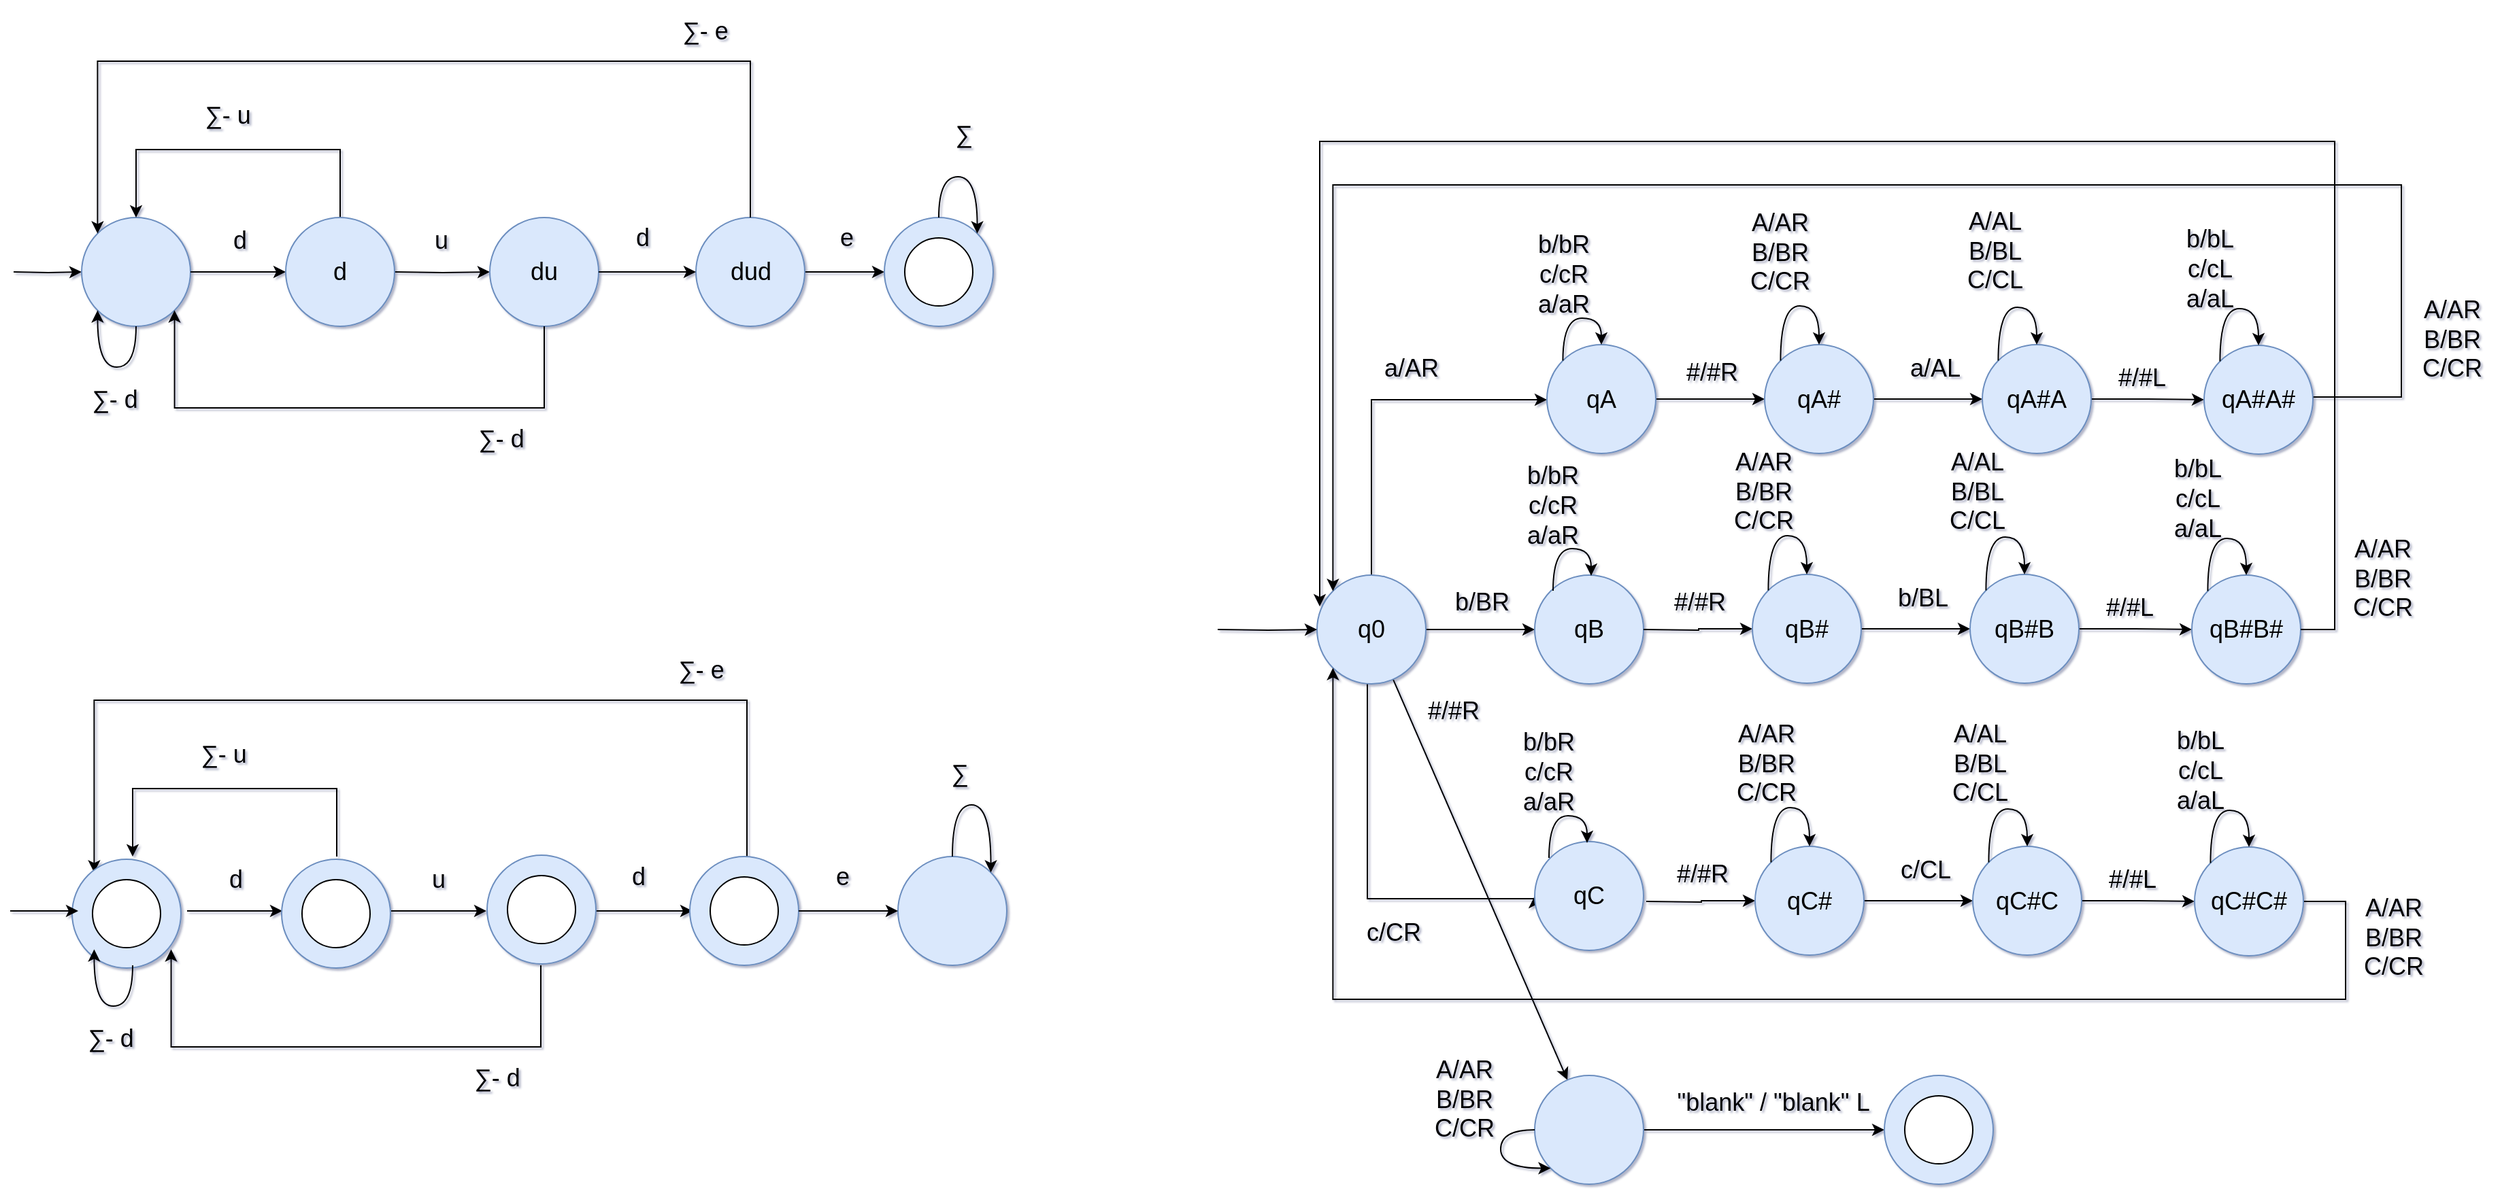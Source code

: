 <mxfile version="24.5.3" type="github">
  <diagram id="prtHgNgQTEPvFCAcTncT" name="Page-1">
    <mxGraphModel dx="1221" dy="1066" grid="0" gridSize="15" guides="1" tooltips="1" connect="1" arrows="1" fold="1" page="0" pageScale="1" pageWidth="827" pageHeight="1169" math="0" shadow="1">
      <root>
        <mxCell id="0" />
        <mxCell id="1" parent="0" />
        <mxCell id="mm9sd67sM0A_G5Sb0UkS-7" style="edgeStyle=orthogonalEdgeStyle;rounded=0;orthogonalLoop=1;jettySize=auto;html=1;entryX=0;entryY=0.5;entryDx=0;entryDy=0;fontSize=18;" parent="1" target="mm9sd67sM0A_G5Sb0UkS-6" edge="1">
          <mxGeometry relative="1" as="geometry">
            <mxPoint x="64" y="361" as="targetPoint" />
            <mxPoint x="54" y="361" as="sourcePoint" />
          </mxGeometry>
        </mxCell>
        <mxCell id="mm9sd67sM0A_G5Sb0UkS-6" value="" style="ellipse;whiteSpace=wrap;html=1;aspect=fixed;hachureGap=4;fillColor=#dae8fc;strokeColor=#6c8ebf;rounded=0;fontSize=18;" parent="1" vertex="1">
          <mxGeometry x="104" y="321" width="80" height="80" as="geometry" />
        </mxCell>
        <mxCell id="mm9sd67sM0A_G5Sb0UkS-9" style="edgeStyle=orthogonalEdgeStyle;rounded=0;orthogonalLoop=1;jettySize=auto;html=1;exitX=1;exitY=0.5;exitDx=0;exitDy=0;entryX=0;entryY=0.5;entryDx=0;entryDy=0;fontSize=18;" parent="1" source="mm9sd67sM0A_G5Sb0UkS-6" target="mm9sd67sM0A_G5Sb0UkS-8" edge="1">
          <mxGeometry relative="1" as="geometry" />
        </mxCell>
        <mxCell id="mm9sd67sM0A_G5Sb0UkS-20" style="edgeStyle=orthogonalEdgeStyle;rounded=0;orthogonalLoop=1;jettySize=auto;html=1;exitX=1;exitY=0.5;exitDx=0;exitDy=0;entryX=0;entryY=0.5;entryDx=0;entryDy=0;fontSize=18;" parent="1" target="mm9sd67sM0A_G5Sb0UkS-22" edge="1">
          <mxGeometry relative="1" as="geometry">
            <mxPoint x="334" y="361" as="sourcePoint" />
          </mxGeometry>
        </mxCell>
        <mxCell id="mm9sd67sM0A_G5Sb0UkS-21" value="" style="group;fontSize=18;" parent="1" vertex="1" connectable="0">
          <mxGeometry x="404" y="321" width="80" height="80" as="geometry" />
        </mxCell>
        <mxCell id="mm9sd67sM0A_G5Sb0UkS-22" value="du" style="ellipse;whiteSpace=wrap;html=1;aspect=fixed;hachureGap=4;fillColor=#dae8fc;strokeColor=#6c8ebf;rounded=0;fontSize=18;" parent="mm9sd67sM0A_G5Sb0UkS-21" vertex="1">
          <mxGeometry width="80" height="80" as="geometry" />
        </mxCell>
        <mxCell id="mm9sd67sM0A_G5Sb0UkS-23" value="u" style="text;html=1;align=center;verticalAlign=middle;resizable=0;points=[];autosize=1;strokeColor=none;fillColor=none;fontSize=18;" parent="1" vertex="1">
          <mxGeometry x="345.5" y="315" width="45" height="45" as="geometry" />
        </mxCell>
        <mxCell id="mm9sd67sM0A_G5Sb0UkS-24" value="" style="group;fontSize=18;" parent="1" vertex="1" connectable="0">
          <mxGeometry x="555.5" y="321" width="80" height="80" as="geometry" />
        </mxCell>
        <mxCell id="mm9sd67sM0A_G5Sb0UkS-31" style="edgeStyle=orthogonalEdgeStyle;rounded=0;orthogonalLoop=1;jettySize=auto;html=1;exitX=1;exitY=0.5;exitDx=0;exitDy=0;fontSize=18;" parent="mm9sd67sM0A_G5Sb0UkS-24" source="mm9sd67sM0A_G5Sb0UkS-25" edge="1">
          <mxGeometry relative="1" as="geometry">
            <mxPoint x="138.5" y="40" as="targetPoint" />
          </mxGeometry>
        </mxCell>
        <mxCell id="mm9sd67sM0A_G5Sb0UkS-25" value="dud" style="ellipse;whiteSpace=wrap;html=1;aspect=fixed;hachureGap=4;fillColor=#dae8fc;strokeColor=#6c8ebf;rounded=0;fontSize=18;" parent="mm9sd67sM0A_G5Sb0UkS-24" vertex="1">
          <mxGeometry width="80" height="80" as="geometry" />
        </mxCell>
        <mxCell id="mm9sd67sM0A_G5Sb0UkS-27" style="edgeStyle=orthogonalEdgeStyle;rounded=0;orthogonalLoop=1;jettySize=auto;html=1;exitX=1;exitY=0.5;exitDx=0;exitDy=0;entryX=0;entryY=0.5;entryDx=0;entryDy=0;fontSize=18;" parent="1" source="mm9sd67sM0A_G5Sb0UkS-22" target="mm9sd67sM0A_G5Sb0UkS-25" edge="1">
          <mxGeometry relative="1" as="geometry" />
        </mxCell>
        <mxCell id="mm9sd67sM0A_G5Sb0UkS-28" value="d" style="text;html=1;align=center;verticalAlign=middle;resizable=0;points=[];autosize=1;strokeColor=none;fillColor=none;fontSize=18;" parent="1" vertex="1">
          <mxGeometry x="493" y="313" width="45" height="45" as="geometry" />
        </mxCell>
        <mxCell id="mm9sd67sM0A_G5Sb0UkS-32" value="e" style="text;html=1;align=center;verticalAlign=middle;resizable=0;points=[];autosize=1;strokeColor=none;fillColor=none;fontSize=18;" parent="1" vertex="1">
          <mxGeometry x="643" y="313" width="45" height="45" as="geometry" />
        </mxCell>
        <mxCell id="mm9sd67sM0A_G5Sb0UkS-35" value="" style="ellipse;whiteSpace=wrap;html=1;aspect=fixed;hachureGap=4;fillColor=#dae8fc;strokeColor=#6c8ebf;rounded=0;fontSize=18;" parent="1" vertex="1">
          <mxGeometry x="694" y="321" width="80" height="80" as="geometry" />
        </mxCell>
        <mxCell id="mm9sd67sM0A_G5Sb0UkS-36" value="" style="ellipse;whiteSpace=wrap;html=1;aspect=fixed;hachureGap=4;rounded=0;fontSize=18;" parent="1" vertex="1">
          <mxGeometry x="709" y="336" width="50" height="50" as="geometry" />
        </mxCell>
        <mxCell id="mm9sd67sM0A_G5Sb0UkS-37" style="edgeStyle=orthogonalEdgeStyle;rounded=0;orthogonalLoop=1;jettySize=auto;html=1;exitX=0.5;exitY=0;exitDx=0;exitDy=0;entryX=0.5;entryY=0;entryDx=0;entryDy=0;fontSize=18;" parent="1" source="mm9sd67sM0A_G5Sb0UkS-8" target="mm9sd67sM0A_G5Sb0UkS-6" edge="1">
          <mxGeometry relative="1" as="geometry">
            <Array as="points">
              <mxPoint x="294" y="271" />
              <mxPoint x="144" y="271" />
            </Array>
          </mxGeometry>
        </mxCell>
        <mxCell id="mm9sd67sM0A_G5Sb0UkS-38" style="edgeStyle=orthogonalEdgeStyle;rounded=0;orthogonalLoop=1;jettySize=auto;html=1;exitX=0.5;exitY=1;exitDx=0;exitDy=0;entryX=0;entryY=1;entryDx=0;entryDy=0;curved=1;fontSize=18;" parent="1" source="mm9sd67sM0A_G5Sb0UkS-6" target="mm9sd67sM0A_G5Sb0UkS-6" edge="1">
          <mxGeometry relative="1" as="geometry">
            <Array as="points">
              <mxPoint x="144" y="431" />
              <mxPoint x="116" y="431" />
            </Array>
          </mxGeometry>
        </mxCell>
        <mxCell id="mm9sd67sM0A_G5Sb0UkS-39" style="edgeStyle=orthogonalEdgeStyle;rounded=0;orthogonalLoop=1;jettySize=auto;html=1;exitX=0.5;exitY=0;exitDx=0;exitDy=0;entryX=1;entryY=0;entryDx=0;entryDy=0;curved=1;fontSize=18;" parent="1" source="mm9sd67sM0A_G5Sb0UkS-35" target="mm9sd67sM0A_G5Sb0UkS-35" edge="1">
          <mxGeometry relative="1" as="geometry">
            <Array as="points">
              <mxPoint x="734" y="291" />
              <mxPoint x="762" y="291" />
            </Array>
          </mxGeometry>
        </mxCell>
        <mxCell id="mm9sd67sM0A_G5Sb0UkS-40" value="∑" style="text;html=1;align=center;verticalAlign=middle;resizable=0;points=[];autosize=1;strokeColor=none;fillColor=none;fontSize=18;" parent="1" vertex="1">
          <mxGeometry x="729" y="237" width="45" height="45" as="geometry" />
        </mxCell>
        <mxCell id="mm9sd67sM0A_G5Sb0UkS-42" value="∑- u" style="text;html=1;align=center;verticalAlign=middle;resizable=0;points=[];autosize=1;strokeColor=none;fillColor=none;strokeWidth=1;fontSize=18;" parent="1" vertex="1">
          <mxGeometry x="173" y="223" width="75" height="45" as="geometry" />
        </mxCell>
        <mxCell id="mm9sd67sM0A_G5Sb0UkS-11" value="" style="group;fontSize=18;" parent="1" vertex="1" connectable="0">
          <mxGeometry x="254" y="321" width="80" height="80" as="geometry" />
        </mxCell>
        <mxCell id="mm9sd67sM0A_G5Sb0UkS-8" value="d" style="ellipse;whiteSpace=wrap;html=1;aspect=fixed;hachureGap=4;fillColor=#dae8fc;strokeColor=#6c8ebf;rounded=0;fontSize=18;" parent="mm9sd67sM0A_G5Sb0UkS-11" vertex="1">
          <mxGeometry width="80" height="80" as="geometry" />
        </mxCell>
        <mxCell id="mm9sd67sM0A_G5Sb0UkS-14" value="d" style="text;html=1;align=center;verticalAlign=middle;resizable=0;points=[];autosize=1;strokeColor=none;fillColor=none;fontSize=18;" parent="1" vertex="1">
          <mxGeometry x="197" y="315" width="45" height="45" as="geometry" />
        </mxCell>
        <mxCell id="mm9sd67sM0A_G5Sb0UkS-44" value="∑- d" style="text;html=1;align=center;verticalAlign=middle;resizable=0;points=[];autosize=1;strokeColor=none;fillColor=none;fontSize=18;" parent="1" vertex="1">
          <mxGeometry x="90" y="432" width="75" height="45" as="geometry" />
        </mxCell>
        <mxCell id="M_DK1BdY7dgoIv5enWq1-1" style="edgeStyle=orthogonalEdgeStyle;rounded=0;orthogonalLoop=1;jettySize=auto;html=1;exitX=0.5;exitY=1;exitDx=0;exitDy=0;entryX=1;entryY=1;entryDx=0;entryDy=0;" parent="1" source="mm9sd67sM0A_G5Sb0UkS-22" target="mm9sd67sM0A_G5Sb0UkS-6" edge="1">
          <mxGeometry relative="1" as="geometry">
            <Array as="points">
              <mxPoint x="444" y="461" />
              <mxPoint x="172" y="461" />
            </Array>
          </mxGeometry>
        </mxCell>
        <mxCell id="M_DK1BdY7dgoIv5enWq1-2" value="∑- d" style="text;html=1;align=center;verticalAlign=middle;resizable=0;points=[];autosize=1;strokeColor=none;fillColor=none;fontSize=18;" parent="1" vertex="1">
          <mxGeometry x="374" y="461" width="75" height="45" as="geometry" />
        </mxCell>
        <mxCell id="M_DK1BdY7dgoIv5enWq1-3" style="edgeStyle=orthogonalEdgeStyle;rounded=0;orthogonalLoop=1;jettySize=auto;html=1;exitX=0.5;exitY=0;exitDx=0;exitDy=0;entryX=0;entryY=0;entryDx=0;entryDy=0;" parent="1" source="mm9sd67sM0A_G5Sb0UkS-25" target="mm9sd67sM0A_G5Sb0UkS-6" edge="1">
          <mxGeometry relative="1" as="geometry">
            <Array as="points">
              <mxPoint x="596" y="206" />
              <mxPoint x="116" y="206" />
            </Array>
          </mxGeometry>
        </mxCell>
        <mxCell id="M_DK1BdY7dgoIv5enWq1-4" value="∑- e" style="text;html=1;align=center;verticalAlign=middle;resizable=0;points=[];autosize=1;strokeColor=none;fillColor=none;fontSize=18;" parent="1" vertex="1">
          <mxGeometry x="524" y="161" width="75" height="45" as="geometry" />
        </mxCell>
        <mxCell id="M_DK1BdY7dgoIv5enWq1-35" style="edgeStyle=orthogonalEdgeStyle;rounded=0;orthogonalLoop=1;jettySize=auto;html=1;exitX=1;exitY=0.5;exitDx=0;exitDy=0;entryX=0;entryY=0.5;entryDx=0;entryDy=0;fontSize=18;" parent="1" edge="1">
          <mxGeometry relative="1" as="geometry">
            <mxPoint x="181.5" y="831" as="sourcePoint" />
            <mxPoint x="251.5" y="831" as="targetPoint" />
          </mxGeometry>
        </mxCell>
        <mxCell id="M_DK1BdY7dgoIv5enWq1-36" style="edgeStyle=orthogonalEdgeStyle;rounded=0;orthogonalLoop=1;jettySize=auto;html=1;exitX=1;exitY=0.5;exitDx=0;exitDy=0;entryX=0;entryY=0.5;entryDx=0;entryDy=0;fontSize=18;" parent="1" edge="1">
          <mxGeometry relative="1" as="geometry">
            <mxPoint x="331.5" y="831" as="sourcePoint" />
            <mxPoint x="401.5" y="831" as="targetPoint" />
          </mxGeometry>
        </mxCell>
        <mxCell id="M_DK1BdY7dgoIv5enWq1-39" value="u" style="text;html=1;align=center;verticalAlign=middle;resizable=0;points=[];autosize=1;strokeColor=none;fillColor=none;fontSize=18;" parent="1" vertex="1">
          <mxGeometry x="343" y="785" width="45" height="45" as="geometry" />
        </mxCell>
        <mxCell id="M_DK1BdY7dgoIv5enWq1-43" style="edgeStyle=orthogonalEdgeStyle;rounded=0;orthogonalLoop=1;jettySize=auto;html=1;exitX=1;exitY=0.5;exitDx=0;exitDy=0;entryX=0;entryY=0.5;entryDx=0;entryDy=0;fontSize=18;" parent="1" edge="1">
          <mxGeometry relative="1" as="geometry">
            <mxPoint x="481.5" y="831" as="sourcePoint" />
            <mxPoint x="553" y="831" as="targetPoint" />
          </mxGeometry>
        </mxCell>
        <mxCell id="M_DK1BdY7dgoIv5enWq1-44" value="d" style="text;html=1;align=center;verticalAlign=middle;resizable=0;points=[];autosize=1;strokeColor=none;fillColor=none;fontSize=18;" parent="1" vertex="1">
          <mxGeometry x="490.5" y="783" width="45" height="45" as="geometry" />
        </mxCell>
        <mxCell id="M_DK1BdY7dgoIv5enWq1-45" value="e" style="text;html=1;align=center;verticalAlign=middle;resizable=0;points=[];autosize=1;strokeColor=none;fillColor=none;fontSize=18;" parent="1" vertex="1">
          <mxGeometry x="640.5" y="783" width="45" height="45" as="geometry" />
        </mxCell>
        <mxCell id="M_DK1BdY7dgoIv5enWq1-48" style="edgeStyle=orthogonalEdgeStyle;rounded=0;orthogonalLoop=1;jettySize=auto;html=1;exitX=0.5;exitY=0;exitDx=0;exitDy=0;entryX=0.5;entryY=0;entryDx=0;entryDy=0;fontSize=18;" parent="1" edge="1">
          <mxGeometry relative="1" as="geometry">
            <Array as="points">
              <mxPoint x="291.5" y="741" />
              <mxPoint x="141.5" y="741" />
            </Array>
            <mxPoint x="291.5" y="791" as="sourcePoint" />
            <mxPoint x="141.5" y="791" as="targetPoint" />
          </mxGeometry>
        </mxCell>
        <mxCell id="M_DK1BdY7dgoIv5enWq1-51" value="∑" style="text;html=1;align=center;verticalAlign=middle;resizable=0;points=[];autosize=1;strokeColor=none;fillColor=none;fontSize=18;" parent="1" vertex="1">
          <mxGeometry x="726.5" y="707" width="45" height="45" as="geometry" />
        </mxCell>
        <mxCell id="M_DK1BdY7dgoIv5enWq1-52" value="∑- u" style="text;html=1;align=center;verticalAlign=middle;resizable=0;points=[];autosize=1;strokeColor=none;fillColor=none;strokeWidth=1;fontSize=18;" parent="1" vertex="1">
          <mxGeometry x="170.5" y="693" width="75" height="45" as="geometry" />
        </mxCell>
        <mxCell id="M_DK1BdY7dgoIv5enWq1-55" value="d" style="text;html=1;align=center;verticalAlign=middle;resizable=0;points=[];autosize=1;strokeColor=none;fillColor=none;fontSize=18;" parent="1" vertex="1">
          <mxGeometry x="194.5" y="785" width="45" height="45" as="geometry" />
        </mxCell>
        <mxCell id="M_DK1BdY7dgoIv5enWq1-56" value="∑- d" style="text;html=1;align=center;verticalAlign=middle;resizable=0;points=[];autosize=1;strokeColor=none;fillColor=none;fontSize=18;" parent="1" vertex="1">
          <mxGeometry x="87.5" y="902" width="75" height="45" as="geometry" />
        </mxCell>
        <mxCell id="M_DK1BdY7dgoIv5enWq1-57" style="edgeStyle=orthogonalEdgeStyle;rounded=0;orthogonalLoop=1;jettySize=auto;html=1;exitX=0.5;exitY=1;exitDx=0;exitDy=0;entryX=1;entryY=1;entryDx=0;entryDy=0;" parent="1" edge="1">
          <mxGeometry relative="1" as="geometry">
            <Array as="points">
              <mxPoint x="441.5" y="931" />
              <mxPoint x="169.5" y="931" />
            </Array>
            <mxPoint x="441.5" y="871" as="sourcePoint" />
            <mxPoint x="169.784" y="859.284" as="targetPoint" />
          </mxGeometry>
        </mxCell>
        <mxCell id="M_DK1BdY7dgoIv5enWq1-58" value="∑- d" style="text;html=1;align=center;verticalAlign=middle;resizable=0;points=[];autosize=1;strokeColor=none;fillColor=none;fontSize=18;" parent="1" vertex="1">
          <mxGeometry x="371.5" y="931" width="75" height="45" as="geometry" />
        </mxCell>
        <mxCell id="M_DK1BdY7dgoIv5enWq1-59" style="edgeStyle=orthogonalEdgeStyle;rounded=0;orthogonalLoop=1;jettySize=auto;html=1;exitX=0.5;exitY=0;exitDx=0;exitDy=0;entryX=0;entryY=0;entryDx=0;entryDy=0;" parent="1" edge="1">
          <mxGeometry relative="1" as="geometry">
            <Array as="points">
              <mxPoint x="593.5" y="676" />
              <mxPoint x="113.5" y="676" />
            </Array>
            <mxPoint x="593" y="791" as="sourcePoint" />
            <mxPoint x="113.216" y="802.716" as="targetPoint" />
          </mxGeometry>
        </mxCell>
        <mxCell id="M_DK1BdY7dgoIv5enWq1-60" value="∑- e" style="text;html=1;align=center;verticalAlign=middle;resizable=0;points=[];autosize=1;strokeColor=none;fillColor=none;fontSize=18;" parent="1" vertex="1">
          <mxGeometry x="521.5" y="631" width="75" height="45" as="geometry" />
        </mxCell>
        <mxCell id="M_DK1BdY7dgoIv5enWq1-65" value="" style="group" parent="1" vertex="1" connectable="0">
          <mxGeometry x="551" y="791" width="80" height="80" as="geometry" />
        </mxCell>
        <mxCell id="M_DK1BdY7dgoIv5enWq1-66" value="" style="ellipse;whiteSpace=wrap;html=1;aspect=fixed;hachureGap=4;fillColor=#dae8fc;strokeColor=#6c8ebf;rounded=0;fontSize=18;" parent="M_DK1BdY7dgoIv5enWq1-65" vertex="1">
          <mxGeometry width="80" height="80" as="geometry" />
        </mxCell>
        <mxCell id="M_DK1BdY7dgoIv5enWq1-67" value="" style="ellipse;whiteSpace=wrap;html=1;aspect=fixed;hachureGap=4;rounded=0;fontSize=18;" parent="M_DK1BdY7dgoIv5enWq1-65" vertex="1">
          <mxGeometry x="15" y="15" width="50" height="50" as="geometry" />
        </mxCell>
        <mxCell id="M_DK1BdY7dgoIv5enWq1-69" value="" style="group" parent="1" vertex="1" connectable="0">
          <mxGeometry x="402" y="790" width="80" height="80" as="geometry" />
        </mxCell>
        <mxCell id="M_DK1BdY7dgoIv5enWq1-70" value="" style="ellipse;whiteSpace=wrap;html=1;aspect=fixed;hachureGap=4;fillColor=#dae8fc;strokeColor=#6c8ebf;rounded=0;fontSize=18;" parent="M_DK1BdY7dgoIv5enWq1-69" vertex="1">
          <mxGeometry width="80" height="80" as="geometry" />
        </mxCell>
        <mxCell id="M_DK1BdY7dgoIv5enWq1-71" value="" style="ellipse;whiteSpace=wrap;html=1;aspect=fixed;hachureGap=4;rounded=0;fontSize=18;" parent="M_DK1BdY7dgoIv5enWq1-69" vertex="1">
          <mxGeometry x="15" y="15" width="50" height="50" as="geometry" />
        </mxCell>
        <mxCell id="M_DK1BdY7dgoIv5enWq1-72" value="" style="group" parent="1" vertex="1" connectable="0">
          <mxGeometry x="251" y="793" width="80" height="80" as="geometry" />
        </mxCell>
        <mxCell id="M_DK1BdY7dgoIv5enWq1-73" value="" style="ellipse;whiteSpace=wrap;html=1;aspect=fixed;hachureGap=4;fillColor=#dae8fc;strokeColor=#6c8ebf;rounded=0;fontSize=18;" parent="M_DK1BdY7dgoIv5enWq1-72" vertex="1">
          <mxGeometry width="80" height="80" as="geometry" />
        </mxCell>
        <mxCell id="M_DK1BdY7dgoIv5enWq1-74" value="" style="ellipse;whiteSpace=wrap;html=1;aspect=fixed;hachureGap=4;rounded=0;fontSize=18;" parent="M_DK1BdY7dgoIv5enWq1-72" vertex="1">
          <mxGeometry x="15" y="15" width="50" height="50" as="geometry" />
        </mxCell>
        <mxCell id="M_DK1BdY7dgoIv5enWq1-75" value="" style="group" parent="1" vertex="1" connectable="0">
          <mxGeometry x="97" y="793" width="80" height="80" as="geometry" />
        </mxCell>
        <mxCell id="M_DK1BdY7dgoIv5enWq1-76" value="" style="ellipse;whiteSpace=wrap;html=1;aspect=fixed;hachureGap=4;fillColor=#dae8fc;strokeColor=#6c8ebf;rounded=0;fontSize=18;" parent="M_DK1BdY7dgoIv5enWq1-75" vertex="1">
          <mxGeometry width="80" height="80" as="geometry" />
        </mxCell>
        <mxCell id="M_DK1BdY7dgoIv5enWq1-77" value="" style="ellipse;whiteSpace=wrap;html=1;aspect=fixed;hachureGap=4;rounded=0;fontSize=18;" parent="M_DK1BdY7dgoIv5enWq1-75" vertex="1">
          <mxGeometry x="15" y="15" width="50" height="50" as="geometry" />
        </mxCell>
        <mxCell id="M_DK1BdY7dgoIv5enWq1-49" style="edgeStyle=orthogonalEdgeStyle;rounded=0;orthogonalLoop=1;jettySize=auto;html=1;exitX=0.5;exitY=1;exitDx=0;exitDy=0;entryX=0;entryY=1;entryDx=0;entryDy=0;curved=1;fontSize=18;" parent="1" edge="1">
          <mxGeometry relative="1" as="geometry">
            <Array as="points">
              <mxPoint x="141.5" y="901" />
              <mxPoint x="113.5" y="901" />
            </Array>
            <mxPoint x="141.5" y="871" as="sourcePoint" />
            <mxPoint x="113.216" y="859.284" as="targetPoint" />
          </mxGeometry>
        </mxCell>
        <mxCell id="M_DK1BdY7dgoIv5enWq1-33" style="edgeStyle=orthogonalEdgeStyle;rounded=0;orthogonalLoop=1;jettySize=auto;html=1;entryX=0;entryY=0.5;entryDx=0;entryDy=0;fontSize=18;" parent="1" edge="1">
          <mxGeometry relative="1" as="geometry">
            <mxPoint x="101.5" y="831" as="targetPoint" />
            <mxPoint x="51.5" y="831" as="sourcePoint" />
          </mxGeometry>
        </mxCell>
        <mxCell id="M_DK1BdY7dgoIv5enWq1-78" value="" style="ellipse;whiteSpace=wrap;html=1;aspect=fixed;hachureGap=4;fillColor=#dae8fc;strokeColor=#6c8ebf;rounded=0;fontSize=18;" parent="1" vertex="1">
          <mxGeometry x="704" y="791" width="80" height="80" as="geometry" />
        </mxCell>
        <mxCell id="M_DK1BdY7dgoIv5enWq1-79" style="edgeStyle=orthogonalEdgeStyle;rounded=0;orthogonalLoop=1;jettySize=auto;html=1;exitX=1;exitY=0.5;exitDx=0;exitDy=0;entryX=0;entryY=0.5;entryDx=0;entryDy=0;" parent="1" source="M_DK1BdY7dgoIv5enWq1-66" target="M_DK1BdY7dgoIv5enWq1-78" edge="1">
          <mxGeometry relative="1" as="geometry" />
        </mxCell>
        <mxCell id="M_DK1BdY7dgoIv5enWq1-80" style="edgeStyle=orthogonalEdgeStyle;rounded=0;orthogonalLoop=1;jettySize=auto;html=1;exitX=0.5;exitY=0;exitDx=0;exitDy=0;entryX=1;entryY=0;entryDx=0;entryDy=0;curved=1;" parent="1" source="M_DK1BdY7dgoIv5enWq1-78" target="M_DK1BdY7dgoIv5enWq1-78" edge="1">
          <mxGeometry relative="1" as="geometry">
            <Array as="points">
              <mxPoint x="744" y="753" />
              <mxPoint x="772" y="753" />
            </Array>
          </mxGeometry>
        </mxCell>
        <mxCell id="mMQupiTbUryBdSdDyQpZ-5" value="" style="edgeStyle=orthogonalEdgeStyle;rounded=0;orthogonalLoop=1;jettySize=auto;html=1;" parent="1" source="mMQupiTbUryBdSdDyQpZ-2" target="mMQupiTbUryBdSdDyQpZ-4" edge="1">
          <mxGeometry relative="1" as="geometry">
            <Array as="points">
              <mxPoint x="1052" y="455" />
            </Array>
          </mxGeometry>
        </mxCell>
        <mxCell id="ahUPHhtfNqwmJR4xhwkY-4" value="" style="edgeStyle=orthogonalEdgeStyle;rounded=0;orthogonalLoop=1;jettySize=auto;html=1;fontFamily=Helvetica;fontSize=18;fontColor=default;autosize=1;resizable=0;" edge="1" parent="1" source="mMQupiTbUryBdSdDyQpZ-2" target="ahUPHhtfNqwmJR4xhwkY-3">
          <mxGeometry relative="1" as="geometry" />
        </mxCell>
        <mxCell id="ahUPHhtfNqwmJR4xhwkY-7" value="" style="edgeStyle=orthogonalEdgeStyle;rounded=0;orthogonalLoop=1;jettySize=auto;html=1;fontFamily=Helvetica;fontSize=18;fontColor=default;autosize=1;resizable=0;entryX=0;entryY=0.5;entryDx=0;entryDy=0;" edge="1" parent="1" source="mMQupiTbUryBdSdDyQpZ-2" target="ahUPHhtfNqwmJR4xhwkY-6">
          <mxGeometry relative="1" as="geometry">
            <Array as="points">
              <mxPoint x="1049" y="822" />
              <mxPoint x="1172" y="822" />
            </Array>
          </mxGeometry>
        </mxCell>
        <mxCell id="ahUPHhtfNqwmJR4xhwkY-74" value="" style="rounded=0;orthogonalLoop=1;jettySize=auto;html=1;fontFamily=Helvetica;fontSize=18;fontColor=default;autosize=1;resizable=0;" edge="1" parent="1" source="mMQupiTbUryBdSdDyQpZ-2" target="ahUPHhtfNqwmJR4xhwkY-73">
          <mxGeometry relative="1" as="geometry" />
        </mxCell>
        <mxCell id="mMQupiTbUryBdSdDyQpZ-2" value="&lt;div&gt;q0&lt;/div&gt;" style="ellipse;whiteSpace=wrap;html=1;aspect=fixed;hachureGap=4;fillColor=#dae8fc;strokeColor=#6c8ebf;rounded=0;fontSize=18;" parent="1" vertex="1">
          <mxGeometry x="1012" y="584" width="80" height="80" as="geometry" />
        </mxCell>
        <mxCell id="mMQupiTbUryBdSdDyQpZ-3" style="edgeStyle=orthogonalEdgeStyle;rounded=0;orthogonalLoop=1;jettySize=auto;html=1;exitX=1;exitY=0.5;exitDx=0;exitDy=0;entryX=0;entryY=0.5;entryDx=0;entryDy=0;" parent="1" target="mMQupiTbUryBdSdDyQpZ-2" edge="1">
          <mxGeometry relative="1" as="geometry">
            <mxPoint x="939" y="624" as="sourcePoint" />
          </mxGeometry>
        </mxCell>
        <mxCell id="ahUPHhtfNqwmJR4xhwkY-12" value="" style="edgeStyle=orthogonalEdgeStyle;rounded=0;orthogonalLoop=1;jettySize=auto;html=1;fontFamily=Helvetica;fontSize=18;fontColor=default;autosize=1;resizable=0;" edge="1" parent="1" source="mMQupiTbUryBdSdDyQpZ-4" target="ahUPHhtfNqwmJR4xhwkY-11">
          <mxGeometry relative="1" as="geometry" />
        </mxCell>
        <mxCell id="mMQupiTbUryBdSdDyQpZ-4" value="qA" style="ellipse;whiteSpace=wrap;html=1;aspect=fixed;hachureGap=4;fillColor=#dae8fc;strokeColor=#6c8ebf;rounded=0;fontSize=18;" parent="1" vertex="1">
          <mxGeometry x="1181" y="414.5" width="80" height="80" as="geometry" />
        </mxCell>
        <mxCell id="ahUPHhtfNqwmJR4xhwkY-2" value="a/AR" style="text;html=1;align=center;verticalAlign=middle;resizable=0;points=[];autosize=1;strokeColor=none;fillColor=none;fontFamily=Helvetica;fontSize=18;fontColor=default;" vertex="1" parent="1">
          <mxGeometry x="1051.5" y="415" width="58" height="34" as="geometry" />
        </mxCell>
        <mxCell id="ahUPHhtfNqwmJR4xhwkY-3" value="qB" style="ellipse;whiteSpace=wrap;html=1;aspect=fixed;hachureGap=4;fillColor=#dae8fc;strokeColor=#6c8ebf;rounded=0;fontSize=18;" vertex="1" parent="1">
          <mxGeometry x="1172" y="584" width="80" height="80" as="geometry" />
        </mxCell>
        <mxCell id="ahUPHhtfNqwmJR4xhwkY-5" value="b/BR" style="text;html=1;align=center;verticalAlign=middle;resizable=0;points=[];autosize=1;strokeColor=none;fillColor=none;fontFamily=Helvetica;fontSize=18;fontColor=default;" vertex="1" parent="1">
          <mxGeometry x="1104" y="587" width="58" height="34" as="geometry" />
        </mxCell>
        <mxCell id="ahUPHhtfNqwmJR4xhwkY-6" value="qC" style="ellipse;whiteSpace=wrap;html=1;aspect=fixed;hachureGap=4;fillColor=#dae8fc;strokeColor=#6c8ebf;rounded=0;fontSize=18;" vertex="1" parent="1">
          <mxGeometry x="1172" y="780" width="80" height="80" as="geometry" />
        </mxCell>
        <mxCell id="ahUPHhtfNqwmJR4xhwkY-8" value="c/CR" style="text;html=1;align=center;verticalAlign=middle;resizable=0;points=[];autosize=1;strokeColor=none;fillColor=none;fontFamily=Helvetica;fontSize=18;fontColor=default;" vertex="1" parent="1">
          <mxGeometry x="1039" y="830" width="58" height="34" as="geometry" />
        </mxCell>
        <mxCell id="ahUPHhtfNqwmJR4xhwkY-19" value="" style="edgeStyle=orthogonalEdgeStyle;rounded=0;orthogonalLoop=1;jettySize=auto;html=1;fontFamily=Helvetica;fontSize=18;fontColor=default;autosize=1;resizable=0;" edge="1" parent="1" source="ahUPHhtfNqwmJR4xhwkY-11" target="ahUPHhtfNqwmJR4xhwkY-18">
          <mxGeometry relative="1" as="geometry" />
        </mxCell>
        <mxCell id="ahUPHhtfNqwmJR4xhwkY-11" value="qA#" style="ellipse;whiteSpace=wrap;html=1;aspect=fixed;hachureGap=4;fillColor=#dae8fc;strokeColor=#6c8ebf;rounded=0;fontSize=18;" vertex="1" parent="1">
          <mxGeometry x="1341" y="414.5" width="80" height="80" as="geometry" />
        </mxCell>
        <mxCell id="ahUPHhtfNqwmJR4xhwkY-13" value="#/#R" style="text;html=1;align=center;verticalAlign=middle;resizable=0;points=[];autosize=1;strokeColor=none;fillColor=none;fontFamily=Helvetica;fontSize=18;fontColor=default;" vertex="1" parent="1">
          <mxGeometry x="1274" y="418" width="56" height="34" as="geometry" />
        </mxCell>
        <mxCell id="ahUPHhtfNqwmJR4xhwkY-14" style="edgeStyle=orthogonalEdgeStyle;rounded=0;orthogonalLoop=1;jettySize=auto;html=1;exitX=0;exitY=0;exitDx=0;exitDy=0;entryX=0.5;entryY=0;entryDx=0;entryDy=0;fontFamily=Helvetica;fontSize=18;fontColor=default;autosize=1;resizable=0;curved=1;" edge="1" parent="1" source="mMQupiTbUryBdSdDyQpZ-4" target="mMQupiTbUryBdSdDyQpZ-4">
          <mxGeometry relative="1" as="geometry">
            <Array as="points">
              <mxPoint x="1193" y="395" />
              <mxPoint x="1221" y="395" />
            </Array>
          </mxGeometry>
        </mxCell>
        <mxCell id="ahUPHhtfNqwmJR4xhwkY-15" value="b/bR&lt;br&gt;c/cR&lt;br&gt;a/aR&lt;div&gt;&lt;br/&gt;&lt;/div&gt;" style="text;html=1;align=center;verticalAlign=middle;resizable=0;points=[];autosize=1;strokeColor=none;fillColor=none;fontFamily=Helvetica;fontSize=18;fontColor=default;" vertex="1" parent="1">
          <mxGeometry x="1164.5" y="325" width="56" height="98" as="geometry" />
        </mxCell>
        <mxCell id="ahUPHhtfNqwmJR4xhwkY-16" style="edgeStyle=orthogonalEdgeStyle;rounded=0;orthogonalLoop=1;jettySize=auto;html=1;exitX=0;exitY=0;exitDx=0;exitDy=0;entryX=0.5;entryY=0;entryDx=0;entryDy=0;fontFamily=Helvetica;fontSize=18;fontColor=default;autosize=1;resizable=0;curved=1;" edge="1" parent="1" source="ahUPHhtfNqwmJR4xhwkY-11" target="ahUPHhtfNqwmJR4xhwkY-11">
          <mxGeometry relative="1" as="geometry">
            <Array as="points">
              <mxPoint x="1353" y="386" />
              <mxPoint x="1381" y="386" />
            </Array>
          </mxGeometry>
        </mxCell>
        <mxCell id="ahUPHhtfNqwmJR4xhwkY-17" value="A/AR&lt;br&gt;B/BR&lt;br&gt;C/CR" style="text;html=1;align=center;verticalAlign=middle;resizable=0;points=[];autosize=1;strokeColor=none;fillColor=none;fontFamily=Helvetica;fontSize=18;fontColor=default;" vertex="1" parent="1">
          <mxGeometry x="1320.5" y="308" width="62" height="77" as="geometry" />
        </mxCell>
        <mxCell id="ahUPHhtfNqwmJR4xhwkY-25" value="" style="edgeStyle=orthogonalEdgeStyle;rounded=0;orthogonalLoop=1;jettySize=auto;html=1;fontFamily=Helvetica;fontSize=18;fontColor=default;autosize=1;resizable=0;" edge="1" parent="1" source="ahUPHhtfNqwmJR4xhwkY-18" target="ahUPHhtfNqwmJR4xhwkY-24">
          <mxGeometry relative="1" as="geometry" />
        </mxCell>
        <mxCell id="ahUPHhtfNqwmJR4xhwkY-18" value="qA#A" style="ellipse;whiteSpace=wrap;html=1;aspect=fixed;hachureGap=4;fillColor=#dae8fc;strokeColor=#6c8ebf;rounded=0;fontSize=18;" vertex="1" parent="1">
          <mxGeometry x="1501" y="414.5" width="80" height="80" as="geometry" />
        </mxCell>
        <mxCell id="ahUPHhtfNqwmJR4xhwkY-20" value="a/AL" style="text;html=1;align=center;verticalAlign=middle;resizable=0;points=[];autosize=1;strokeColor=none;fillColor=none;fontFamily=Helvetica;fontSize=18;fontColor=default;" vertex="1" parent="1">
          <mxGeometry x="1438" y="415" width="55" height="34" as="geometry" />
        </mxCell>
        <mxCell id="ahUPHhtfNqwmJR4xhwkY-32" style="edgeStyle=orthogonalEdgeStyle;rounded=0;orthogonalLoop=1;jettySize=auto;html=1;exitX=1;exitY=0.5;exitDx=0;exitDy=0;entryX=0;entryY=0;entryDx=0;entryDy=0;fontFamily=Helvetica;fontSize=18;fontColor=default;autosize=1;resizable=0;" edge="1" parent="1" source="ahUPHhtfNqwmJR4xhwkY-24" target="mMQupiTbUryBdSdDyQpZ-2">
          <mxGeometry relative="1" as="geometry">
            <Array as="points">
              <mxPoint x="1744" y="453" />
              <mxPoint x="1809" y="453" />
              <mxPoint x="1809" y="297" />
              <mxPoint x="1024" y="297" />
            </Array>
          </mxGeometry>
        </mxCell>
        <mxCell id="ahUPHhtfNqwmJR4xhwkY-24" value="qA#A#" style="ellipse;whiteSpace=wrap;html=1;aspect=fixed;hachureGap=4;fillColor=#dae8fc;strokeColor=#6c8ebf;rounded=0;fontSize=18;" vertex="1" parent="1">
          <mxGeometry x="1664" y="415" width="80" height="80" as="geometry" />
        </mxCell>
        <mxCell id="ahUPHhtfNqwmJR4xhwkY-27" value="#/#L" style="text;html=1;align=center;verticalAlign=middle;resizable=0;points=[];autosize=1;strokeColor=none;fillColor=none;fontFamily=Helvetica;fontSize=18;fontColor=default;" vertex="1" parent="1">
          <mxGeometry x="1591.5" y="422" width="53" height="34" as="geometry" />
        </mxCell>
        <mxCell id="ahUPHhtfNqwmJR4xhwkY-28" style="edgeStyle=orthogonalEdgeStyle;rounded=0;orthogonalLoop=1;jettySize=auto;html=1;exitX=0;exitY=0;exitDx=0;exitDy=0;entryX=0.5;entryY=0;entryDx=0;entryDy=0;fontFamily=Helvetica;fontSize=18;fontColor=default;autosize=1;resizable=0;curved=1;" edge="1" parent="1" source="ahUPHhtfNqwmJR4xhwkY-18" target="ahUPHhtfNqwmJR4xhwkY-18">
          <mxGeometry relative="1" as="geometry">
            <Array as="points">
              <mxPoint x="1513" y="387" />
              <mxPoint x="1541" y="387" />
            </Array>
          </mxGeometry>
        </mxCell>
        <mxCell id="ahUPHhtfNqwmJR4xhwkY-29" value="A/AL&lt;br&gt;B/BL&lt;br&gt;C/CL" style="text;html=1;align=center;verticalAlign=middle;resizable=0;points=[];autosize=1;strokeColor=none;fillColor=none;fontFamily=Helvetica;fontSize=18;fontColor=default;" vertex="1" parent="1">
          <mxGeometry x="1480.5" y="307" width="59" height="77" as="geometry" />
        </mxCell>
        <mxCell id="ahUPHhtfNqwmJR4xhwkY-30" style="edgeStyle=orthogonalEdgeStyle;rounded=0;orthogonalLoop=1;jettySize=auto;html=1;exitX=0;exitY=0;exitDx=0;exitDy=0;entryX=0.5;entryY=0;entryDx=0;entryDy=0;fontFamily=Helvetica;fontSize=18;fontColor=default;autosize=1;resizable=0;curved=1;" edge="1" parent="1" source="ahUPHhtfNqwmJR4xhwkY-24" target="ahUPHhtfNqwmJR4xhwkY-24">
          <mxGeometry relative="1" as="geometry">
            <Array as="points">
              <mxPoint x="1676" y="388" />
              <mxPoint x="1704" y="388" />
            </Array>
          </mxGeometry>
        </mxCell>
        <mxCell id="ahUPHhtfNqwmJR4xhwkY-31" value="b/bL&lt;br&gt;c/cL&lt;br&gt;a/aL&lt;div&gt;&lt;br&gt;&lt;/div&gt;" style="text;html=1;align=center;verticalAlign=middle;resizable=0;points=[];autosize=1;strokeColor=none;fillColor=none;fontFamily=Helvetica;fontSize=18;fontColor=default;" vertex="1" parent="1">
          <mxGeometry x="1641" y="321" width="53" height="98" as="geometry" />
        </mxCell>
        <mxCell id="ahUPHhtfNqwmJR4xhwkY-34" value="A/AR&lt;br&gt;B/BR&lt;br&gt;C/CR" style="text;html=1;align=center;verticalAlign=middle;resizable=0;points=[];autosize=1;strokeColor=none;fillColor=none;fontFamily=Helvetica;fontSize=18;fontColor=default;" vertex="1" parent="1">
          <mxGeometry x="1815" y="372" width="62" height="77" as="geometry" />
        </mxCell>
        <mxCell id="ahUPHhtfNqwmJR4xhwkY-35" style="edgeStyle=orthogonalEdgeStyle;rounded=0;orthogonalLoop=1;jettySize=auto;html=1;exitX=0;exitY=0;exitDx=0;exitDy=0;entryX=0.5;entryY=0;entryDx=0;entryDy=0;fontFamily=Helvetica;fontSize=18;fontColor=default;autosize=1;resizable=0;curved=1;" edge="1" parent="1">
          <mxGeometry relative="1" as="geometry">
            <mxPoint x="1185.5" y="595.5" as="sourcePoint" />
            <mxPoint x="1213.5" y="584.5" as="targetPoint" />
            <Array as="points">
              <mxPoint x="1185.5" y="564.5" />
              <mxPoint x="1213.5" y="564.5" />
            </Array>
          </mxGeometry>
        </mxCell>
        <mxCell id="ahUPHhtfNqwmJR4xhwkY-36" value="b/bR&lt;br&gt;c/cR&lt;br&gt;a/aR&lt;div&gt;&lt;br/&gt;&lt;/div&gt;" style="text;html=1;align=center;verticalAlign=middle;resizable=0;points=[];autosize=1;strokeColor=none;fillColor=none;fontFamily=Helvetica;fontSize=18;fontColor=default;" vertex="1" parent="1">
          <mxGeometry x="1157" y="494.5" width="56" height="98" as="geometry" />
        </mxCell>
        <mxCell id="ahUPHhtfNqwmJR4xhwkY-37" value="" style="edgeStyle=orthogonalEdgeStyle;rounded=0;orthogonalLoop=1;jettySize=auto;html=1;fontFamily=Helvetica;fontSize=18;fontColor=default;autosize=1;resizable=0;" edge="1" parent="1" target="ahUPHhtfNqwmJR4xhwkY-39">
          <mxGeometry relative="1" as="geometry">
            <mxPoint x="1252" y="624" as="sourcePoint" />
          </mxGeometry>
        </mxCell>
        <mxCell id="ahUPHhtfNqwmJR4xhwkY-38" value="" style="edgeStyle=orthogonalEdgeStyle;rounded=0;orthogonalLoop=1;jettySize=auto;html=1;fontFamily=Helvetica;fontSize=18;fontColor=default;autosize=1;resizable=0;" edge="1" parent="1" source="ahUPHhtfNqwmJR4xhwkY-39" target="ahUPHhtfNqwmJR4xhwkY-44">
          <mxGeometry relative="1" as="geometry" />
        </mxCell>
        <mxCell id="ahUPHhtfNqwmJR4xhwkY-39" value="qB#" style="ellipse;whiteSpace=wrap;html=1;aspect=fixed;hachureGap=4;fillColor=#dae8fc;strokeColor=#6c8ebf;rounded=0;fontSize=18;" vertex="1" parent="1">
          <mxGeometry x="1332" y="583.5" width="80" height="80" as="geometry" />
        </mxCell>
        <mxCell id="ahUPHhtfNqwmJR4xhwkY-40" value="#/#R" style="text;html=1;align=center;verticalAlign=middle;resizable=0;points=[];autosize=1;strokeColor=none;fillColor=none;fontFamily=Helvetica;fontSize=18;fontColor=default;" vertex="1" parent="1">
          <mxGeometry x="1265" y="587" width="56" height="34" as="geometry" />
        </mxCell>
        <mxCell id="ahUPHhtfNqwmJR4xhwkY-41" style="edgeStyle=orthogonalEdgeStyle;rounded=0;orthogonalLoop=1;jettySize=auto;html=1;exitX=0;exitY=0;exitDx=0;exitDy=0;entryX=0.5;entryY=0;entryDx=0;entryDy=0;fontFamily=Helvetica;fontSize=18;fontColor=default;autosize=1;resizable=0;curved=1;" edge="1" parent="1" source="ahUPHhtfNqwmJR4xhwkY-39" target="ahUPHhtfNqwmJR4xhwkY-39">
          <mxGeometry relative="1" as="geometry">
            <Array as="points">
              <mxPoint x="1344" y="555" />
              <mxPoint x="1372" y="555" />
            </Array>
          </mxGeometry>
        </mxCell>
        <mxCell id="ahUPHhtfNqwmJR4xhwkY-42" value="A/AR&lt;br&gt;B/BR&lt;br&gt;C/CR" style="text;html=1;align=center;verticalAlign=middle;resizable=0;points=[];autosize=1;strokeColor=none;fillColor=none;fontFamily=Helvetica;fontSize=18;fontColor=default;" vertex="1" parent="1">
          <mxGeometry x="1309" y="484" width="62" height="77" as="geometry" />
        </mxCell>
        <mxCell id="ahUPHhtfNqwmJR4xhwkY-43" value="" style="edgeStyle=orthogonalEdgeStyle;rounded=0;orthogonalLoop=1;jettySize=auto;html=1;fontFamily=Helvetica;fontSize=18;fontColor=default;autosize=1;resizable=0;" edge="1" parent="1" source="ahUPHhtfNqwmJR4xhwkY-44" target="ahUPHhtfNqwmJR4xhwkY-46">
          <mxGeometry relative="1" as="geometry" />
        </mxCell>
        <mxCell id="ahUPHhtfNqwmJR4xhwkY-44" value="qB#B" style="ellipse;whiteSpace=wrap;html=1;aspect=fixed;hachureGap=4;fillColor=#dae8fc;strokeColor=#6c8ebf;rounded=0;fontSize=18;" vertex="1" parent="1">
          <mxGeometry x="1492" y="583.5" width="80" height="80" as="geometry" />
        </mxCell>
        <mxCell id="ahUPHhtfNqwmJR4xhwkY-45" value="b/BL" style="text;html=1;align=center;verticalAlign=middle;resizable=0;points=[];autosize=1;strokeColor=none;fillColor=none;fontFamily=Helvetica;fontSize=18;fontColor=default;" vertex="1" parent="1">
          <mxGeometry x="1429" y="584" width="55" height="34" as="geometry" />
        </mxCell>
        <mxCell id="ahUPHhtfNqwmJR4xhwkY-46" value="qB#B#" style="ellipse;whiteSpace=wrap;html=1;aspect=fixed;hachureGap=4;fillColor=#dae8fc;strokeColor=#6c8ebf;rounded=0;fontSize=18;" vertex="1" parent="1">
          <mxGeometry x="1655" y="584" width="80" height="80" as="geometry" />
        </mxCell>
        <mxCell id="ahUPHhtfNqwmJR4xhwkY-47" value="#/#L" style="text;html=1;align=center;verticalAlign=middle;resizable=0;points=[];autosize=1;strokeColor=none;fillColor=none;fontFamily=Helvetica;fontSize=18;fontColor=default;" vertex="1" parent="1">
          <mxGeometry x="1582.5" y="591" width="53" height="34" as="geometry" />
        </mxCell>
        <mxCell id="ahUPHhtfNqwmJR4xhwkY-48" style="edgeStyle=orthogonalEdgeStyle;rounded=0;orthogonalLoop=1;jettySize=auto;html=1;exitX=0;exitY=0;exitDx=0;exitDy=0;entryX=0.5;entryY=0;entryDx=0;entryDy=0;fontFamily=Helvetica;fontSize=18;fontColor=default;autosize=1;resizable=0;curved=1;" edge="1" parent="1" source="ahUPHhtfNqwmJR4xhwkY-44" target="ahUPHhtfNqwmJR4xhwkY-44">
          <mxGeometry relative="1" as="geometry">
            <Array as="points">
              <mxPoint x="1504" y="556" />
              <mxPoint x="1532" y="556" />
            </Array>
          </mxGeometry>
        </mxCell>
        <mxCell id="ahUPHhtfNqwmJR4xhwkY-49" value="A/AL&lt;br&gt;B/BL&lt;br&gt;C/CL" style="text;html=1;align=center;verticalAlign=middle;resizable=0;points=[];autosize=1;strokeColor=none;fillColor=none;fontFamily=Helvetica;fontSize=18;fontColor=default;" vertex="1" parent="1">
          <mxGeometry x="1467" y="484" width="59" height="77" as="geometry" />
        </mxCell>
        <mxCell id="ahUPHhtfNqwmJR4xhwkY-50" style="edgeStyle=orthogonalEdgeStyle;rounded=0;orthogonalLoop=1;jettySize=auto;html=1;exitX=0;exitY=0;exitDx=0;exitDy=0;entryX=0.5;entryY=0;entryDx=0;entryDy=0;fontFamily=Helvetica;fontSize=18;fontColor=default;autosize=1;resizable=0;curved=1;" edge="1" parent="1" source="ahUPHhtfNqwmJR4xhwkY-46" target="ahUPHhtfNqwmJR4xhwkY-46">
          <mxGeometry relative="1" as="geometry">
            <Array as="points">
              <mxPoint x="1667" y="557" />
              <mxPoint x="1695" y="557" />
            </Array>
          </mxGeometry>
        </mxCell>
        <mxCell id="ahUPHhtfNqwmJR4xhwkY-51" value="b/bL&lt;br&gt;c/cL&lt;br&gt;a/aL&lt;div&gt;&lt;br&gt;&lt;/div&gt;" style="text;html=1;align=center;verticalAlign=middle;resizable=0;points=[];autosize=1;strokeColor=none;fillColor=none;fontFamily=Helvetica;fontSize=18;fontColor=default;" vertex="1" parent="1">
          <mxGeometry x="1632" y="490" width="53" height="98" as="geometry" />
        </mxCell>
        <mxCell id="ahUPHhtfNqwmJR4xhwkY-52" style="edgeStyle=orthogonalEdgeStyle;rounded=0;orthogonalLoop=1;jettySize=auto;html=1;entryX=0.025;entryY=0.288;entryDx=0;entryDy=0;entryPerimeter=0;fontFamily=Helvetica;fontSize=18;fontColor=default;autosize=1;resizable=0;" edge="1" parent="1" source="ahUPHhtfNqwmJR4xhwkY-46" target="mMQupiTbUryBdSdDyQpZ-2">
          <mxGeometry relative="1" as="geometry">
            <Array as="points">
              <mxPoint x="1760" y="624" />
              <mxPoint x="1760" y="265" />
              <mxPoint x="1014" y="265" />
            </Array>
          </mxGeometry>
        </mxCell>
        <mxCell id="ahUPHhtfNqwmJR4xhwkY-53" value="A/AR&lt;br&gt;B/BR&lt;br&gt;C/CR" style="text;html=1;align=center;verticalAlign=middle;resizable=0;points=[];autosize=1;strokeColor=none;fillColor=none;fontFamily=Helvetica;fontSize=18;fontColor=default;" vertex="1" parent="1">
          <mxGeometry x="1764" y="548" width="62" height="77" as="geometry" />
        </mxCell>
        <mxCell id="ahUPHhtfNqwmJR4xhwkY-54" style="edgeStyle=orthogonalEdgeStyle;rounded=0;orthogonalLoop=1;jettySize=auto;html=1;exitX=0;exitY=0;exitDx=0;exitDy=0;entryX=0.5;entryY=0;entryDx=0;entryDy=0;fontFamily=Helvetica;fontSize=18;fontColor=default;autosize=1;resizable=0;curved=1;" edge="1" parent="1">
          <mxGeometry relative="1" as="geometry">
            <mxPoint x="1182.5" y="792" as="sourcePoint" />
            <mxPoint x="1210.5" y="781" as="targetPoint" />
            <Array as="points">
              <mxPoint x="1182.5" y="761" />
              <mxPoint x="1210.5" y="761" />
            </Array>
          </mxGeometry>
        </mxCell>
        <mxCell id="ahUPHhtfNqwmJR4xhwkY-55" value="b/bR&lt;br&gt;c/cR&lt;br&gt;a/aR&lt;div&gt;&lt;br/&gt;&lt;/div&gt;" style="text;html=1;align=center;verticalAlign=middle;resizable=0;points=[];autosize=1;strokeColor=none;fillColor=none;fontFamily=Helvetica;fontSize=18;fontColor=default;" vertex="1" parent="1">
          <mxGeometry x="1154" y="691" width="56" height="98" as="geometry" />
        </mxCell>
        <mxCell id="ahUPHhtfNqwmJR4xhwkY-56" value="" style="edgeStyle=orthogonalEdgeStyle;rounded=0;orthogonalLoop=1;jettySize=auto;html=1;fontFamily=Helvetica;fontSize=18;fontColor=default;autosize=1;resizable=0;" edge="1" parent="1" target="ahUPHhtfNqwmJR4xhwkY-58">
          <mxGeometry relative="1" as="geometry">
            <mxPoint x="1254" y="824" as="sourcePoint" />
          </mxGeometry>
        </mxCell>
        <mxCell id="ahUPHhtfNqwmJR4xhwkY-57" value="" style="edgeStyle=orthogonalEdgeStyle;rounded=0;orthogonalLoop=1;jettySize=auto;html=1;fontFamily=Helvetica;fontSize=18;fontColor=default;autosize=1;resizable=0;" edge="1" parent="1" source="ahUPHhtfNqwmJR4xhwkY-58" target="ahUPHhtfNqwmJR4xhwkY-63">
          <mxGeometry relative="1" as="geometry" />
        </mxCell>
        <mxCell id="ahUPHhtfNqwmJR4xhwkY-58" value="qC#" style="ellipse;whiteSpace=wrap;html=1;aspect=fixed;hachureGap=4;fillColor=#dae8fc;strokeColor=#6c8ebf;rounded=0;fontSize=18;" vertex="1" parent="1">
          <mxGeometry x="1334" y="783.5" width="80" height="80" as="geometry" />
        </mxCell>
        <mxCell id="ahUPHhtfNqwmJR4xhwkY-59" value="#/#R" style="text;html=1;align=center;verticalAlign=middle;resizable=0;points=[];autosize=1;strokeColor=none;fillColor=none;fontFamily=Helvetica;fontSize=18;fontColor=default;" vertex="1" parent="1">
          <mxGeometry x="1267" y="787" width="56" height="34" as="geometry" />
        </mxCell>
        <mxCell id="ahUPHhtfNqwmJR4xhwkY-60" style="edgeStyle=orthogonalEdgeStyle;rounded=0;orthogonalLoop=1;jettySize=auto;html=1;exitX=0;exitY=0;exitDx=0;exitDy=0;entryX=0.5;entryY=0;entryDx=0;entryDy=0;fontFamily=Helvetica;fontSize=18;fontColor=default;autosize=1;resizable=0;curved=1;" edge="1" parent="1" source="ahUPHhtfNqwmJR4xhwkY-58" target="ahUPHhtfNqwmJR4xhwkY-58">
          <mxGeometry relative="1" as="geometry">
            <Array as="points">
              <mxPoint x="1346" y="755" />
              <mxPoint x="1374" y="755" />
            </Array>
          </mxGeometry>
        </mxCell>
        <mxCell id="ahUPHhtfNqwmJR4xhwkY-61" value="A/AR&lt;br&gt;B/BR&lt;br&gt;C/CR" style="text;html=1;align=center;verticalAlign=middle;resizable=0;points=[];autosize=1;strokeColor=none;fillColor=none;fontFamily=Helvetica;fontSize=18;fontColor=default;" vertex="1" parent="1">
          <mxGeometry x="1311" y="684" width="62" height="77" as="geometry" />
        </mxCell>
        <mxCell id="ahUPHhtfNqwmJR4xhwkY-62" value="" style="edgeStyle=orthogonalEdgeStyle;rounded=0;orthogonalLoop=1;jettySize=auto;html=1;fontFamily=Helvetica;fontSize=18;fontColor=default;autosize=1;resizable=0;" edge="1" parent="1" source="ahUPHhtfNqwmJR4xhwkY-63" target="ahUPHhtfNqwmJR4xhwkY-65">
          <mxGeometry relative="1" as="geometry" />
        </mxCell>
        <mxCell id="ahUPHhtfNqwmJR4xhwkY-63" value="qC#C" style="ellipse;whiteSpace=wrap;html=1;aspect=fixed;hachureGap=4;fillColor=#dae8fc;strokeColor=#6c8ebf;rounded=0;fontSize=18;" vertex="1" parent="1">
          <mxGeometry x="1494" y="783.5" width="80" height="80" as="geometry" />
        </mxCell>
        <mxCell id="ahUPHhtfNqwmJR4xhwkY-64" value="c/CL" style="text;html=1;align=center;verticalAlign=middle;resizable=0;points=[];autosize=1;strokeColor=none;fillColor=none;fontFamily=Helvetica;fontSize=18;fontColor=default;" vertex="1" parent="1">
          <mxGeometry x="1431" y="784" width="55" height="34" as="geometry" />
        </mxCell>
        <mxCell id="ahUPHhtfNqwmJR4xhwkY-72" style="edgeStyle=orthogonalEdgeStyle;rounded=0;orthogonalLoop=1;jettySize=auto;html=1;entryX=0;entryY=1;entryDx=0;entryDy=0;fontFamily=Helvetica;fontSize=18;fontColor=default;autosize=1;resizable=0;" edge="1" parent="1" source="ahUPHhtfNqwmJR4xhwkY-65" target="mMQupiTbUryBdSdDyQpZ-2">
          <mxGeometry relative="1" as="geometry">
            <Array as="points">
              <mxPoint x="1768" y="824" />
              <mxPoint x="1768" y="896" />
              <mxPoint x="1024" y="896" />
            </Array>
          </mxGeometry>
        </mxCell>
        <mxCell id="ahUPHhtfNqwmJR4xhwkY-65" value="qC#C#" style="ellipse;whiteSpace=wrap;html=1;aspect=fixed;hachureGap=4;fillColor=#dae8fc;strokeColor=#6c8ebf;rounded=0;fontSize=18;" vertex="1" parent="1">
          <mxGeometry x="1657" y="784" width="80" height="80" as="geometry" />
        </mxCell>
        <mxCell id="ahUPHhtfNqwmJR4xhwkY-66" value="#/#L" style="text;html=1;align=center;verticalAlign=middle;resizable=0;points=[];autosize=1;strokeColor=none;fillColor=none;fontFamily=Helvetica;fontSize=18;fontColor=default;" vertex="1" parent="1">
          <mxGeometry x="1584.5" y="791" width="53" height="34" as="geometry" />
        </mxCell>
        <mxCell id="ahUPHhtfNqwmJR4xhwkY-67" style="edgeStyle=orthogonalEdgeStyle;rounded=0;orthogonalLoop=1;jettySize=auto;html=1;exitX=0;exitY=0;exitDx=0;exitDy=0;entryX=0.5;entryY=0;entryDx=0;entryDy=0;fontFamily=Helvetica;fontSize=18;fontColor=default;autosize=1;resizable=0;curved=1;" edge="1" parent="1" source="ahUPHhtfNqwmJR4xhwkY-63" target="ahUPHhtfNqwmJR4xhwkY-63">
          <mxGeometry relative="1" as="geometry">
            <Array as="points">
              <mxPoint x="1506" y="756" />
              <mxPoint x="1534" y="756" />
            </Array>
          </mxGeometry>
        </mxCell>
        <mxCell id="ahUPHhtfNqwmJR4xhwkY-68" value="A/AL&lt;br&gt;B/BL&lt;br&gt;C/CL" style="text;html=1;align=center;verticalAlign=middle;resizable=0;points=[];autosize=1;strokeColor=none;fillColor=none;fontFamily=Helvetica;fontSize=18;fontColor=default;" vertex="1" parent="1">
          <mxGeometry x="1469" y="684" width="59" height="77" as="geometry" />
        </mxCell>
        <mxCell id="ahUPHhtfNqwmJR4xhwkY-69" style="edgeStyle=orthogonalEdgeStyle;rounded=0;orthogonalLoop=1;jettySize=auto;html=1;exitX=0;exitY=0;exitDx=0;exitDy=0;entryX=0.5;entryY=0;entryDx=0;entryDy=0;fontFamily=Helvetica;fontSize=18;fontColor=default;autosize=1;resizable=0;curved=1;" edge="1" parent="1" source="ahUPHhtfNqwmJR4xhwkY-65" target="ahUPHhtfNqwmJR4xhwkY-65">
          <mxGeometry relative="1" as="geometry">
            <Array as="points">
              <mxPoint x="1669" y="757" />
              <mxPoint x="1697" y="757" />
            </Array>
          </mxGeometry>
        </mxCell>
        <mxCell id="ahUPHhtfNqwmJR4xhwkY-70" value="b/bL&lt;br&gt;c/cL&lt;br&gt;a/aL&lt;div&gt;&lt;br&gt;&lt;/div&gt;" style="text;html=1;align=center;verticalAlign=middle;resizable=0;points=[];autosize=1;strokeColor=none;fillColor=none;fontFamily=Helvetica;fontSize=18;fontColor=default;" vertex="1" parent="1">
          <mxGeometry x="1634" y="690" width="53" height="98" as="geometry" />
        </mxCell>
        <mxCell id="ahUPHhtfNqwmJR4xhwkY-71" value="A/AR&lt;br&gt;B/BR&lt;br&gt;C/CR" style="text;html=1;align=center;verticalAlign=middle;resizable=0;points=[];autosize=1;strokeColor=none;fillColor=none;fontFamily=Helvetica;fontSize=18;fontColor=default;" vertex="1" parent="1">
          <mxGeometry x="1772" y="812" width="62" height="77" as="geometry" />
        </mxCell>
        <mxCell id="ahUPHhtfNqwmJR4xhwkY-80" value="" style="edgeStyle=orthogonalEdgeStyle;rounded=0;orthogonalLoop=1;jettySize=auto;html=1;fontFamily=Helvetica;fontSize=18;fontColor=default;autosize=1;resizable=0;" edge="1" parent="1" source="ahUPHhtfNqwmJR4xhwkY-73" target="ahUPHhtfNqwmJR4xhwkY-79">
          <mxGeometry relative="1" as="geometry" />
        </mxCell>
        <mxCell id="ahUPHhtfNqwmJR4xhwkY-73" value="" style="ellipse;whiteSpace=wrap;html=1;aspect=fixed;hachureGap=4;fillColor=#dae8fc;strokeColor=#6c8ebf;rounded=0;fontSize=18;" vertex="1" parent="1">
          <mxGeometry x="1172" y="952" width="80" height="80" as="geometry" />
        </mxCell>
        <mxCell id="ahUPHhtfNqwmJR4xhwkY-76" value="#/#R" style="text;html=1;align=center;verticalAlign=middle;resizable=0;points=[];autosize=1;strokeColor=none;fillColor=none;fontFamily=Helvetica;fontSize=18;fontColor=default;" vertex="1" parent="1">
          <mxGeometry x="1084" y="667" width="56" height="34" as="geometry" />
        </mxCell>
        <mxCell id="ahUPHhtfNqwmJR4xhwkY-77" style="edgeStyle=orthogonalEdgeStyle;rounded=0;orthogonalLoop=1;jettySize=auto;html=1;exitX=0;exitY=0.5;exitDx=0;exitDy=0;entryX=0;entryY=1;entryDx=0;entryDy=0;fontFamily=Helvetica;fontSize=18;fontColor=default;autosize=1;resizable=0;curved=1;" edge="1" parent="1" source="ahUPHhtfNqwmJR4xhwkY-73" target="ahUPHhtfNqwmJR4xhwkY-73">
          <mxGeometry relative="1" as="geometry">
            <Array as="points">
              <mxPoint x="1147" y="992" />
              <mxPoint x="1147" y="1020" />
            </Array>
          </mxGeometry>
        </mxCell>
        <mxCell id="ahUPHhtfNqwmJR4xhwkY-78" value="A/AR&lt;br&gt;B/BR&lt;br&gt;C/CR" style="text;html=1;align=center;verticalAlign=middle;resizable=0;points=[];autosize=1;strokeColor=none;fillColor=none;fontFamily=Helvetica;fontSize=18;fontColor=default;" vertex="1" parent="1">
          <mxGeometry x="1089" y="931" width="62" height="77" as="geometry" />
        </mxCell>
        <mxCell id="ahUPHhtfNqwmJR4xhwkY-79" value="" style="ellipse;whiteSpace=wrap;html=1;aspect=fixed;hachureGap=4;fillColor=#dae8fc;strokeColor=#6c8ebf;rounded=0;fontSize=18;" vertex="1" parent="1">
          <mxGeometry x="1429" y="952" width="80" height="80" as="geometry" />
        </mxCell>
        <mxCell id="ahUPHhtfNqwmJR4xhwkY-81" value="&quot;blank&quot; / &quot;blank&quot; L" style="text;html=1;align=center;verticalAlign=middle;resizable=0;points=[];autosize=1;strokeColor=none;fillColor=none;fontFamily=Helvetica;fontSize=18;fontColor=default;" vertex="1" parent="1">
          <mxGeometry x="1267" y="955" width="160" height="34" as="geometry" />
        </mxCell>
        <mxCell id="ahUPHhtfNqwmJR4xhwkY-82" value="" style="ellipse;whiteSpace=wrap;html=1;aspect=fixed;hachureGap=4;rounded=0;fontSize=18;" vertex="1" parent="1">
          <mxGeometry x="1444" y="967" width="50" height="50" as="geometry" />
        </mxCell>
      </root>
    </mxGraphModel>
  </diagram>
</mxfile>

